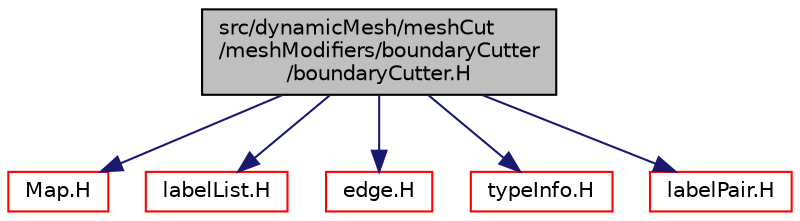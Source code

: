 digraph "src/dynamicMesh/meshCut/meshModifiers/boundaryCutter/boundaryCutter.H"
{
  bgcolor="transparent";
  edge [fontname="Helvetica",fontsize="10",labelfontname="Helvetica",labelfontsize="10"];
  node [fontname="Helvetica",fontsize="10",shape=record];
  Node1 [label="src/dynamicMesh/meshCut\l/meshModifiers/boundaryCutter\l/boundaryCutter.H",height=0.2,width=0.4,color="black", fillcolor="grey75", style="filled", fontcolor="black"];
  Node1 -> Node2 [color="midnightblue",fontsize="10",style="solid",fontname="Helvetica"];
  Node2 [label="Map.H",height=0.2,width=0.4,color="red",URL="$a07760.html"];
  Node1 -> Node3 [color="midnightblue",fontsize="10",style="solid",fontname="Helvetica"];
  Node3 [label="labelList.H",height=0.2,width=0.4,color="red",URL="$a09079.html"];
  Node1 -> Node4 [color="midnightblue",fontsize="10",style="solid",fontname="Helvetica"];
  Node4 [label="edge.H",height=0.2,width=0.4,color="red",URL="$a08714.html"];
  Node1 -> Node5 [color="midnightblue",fontsize="10",style="solid",fontname="Helvetica"];
  Node5 [label="typeInfo.H",height=0.2,width=0.4,color="red",URL="$a08047.html"];
  Node1 -> Node6 [color="midnightblue",fontsize="10",style="solid",fontname="Helvetica"];
  Node6 [label="labelPair.H",height=0.2,width=0.4,color="red",URL="$a09104.html"];
}
